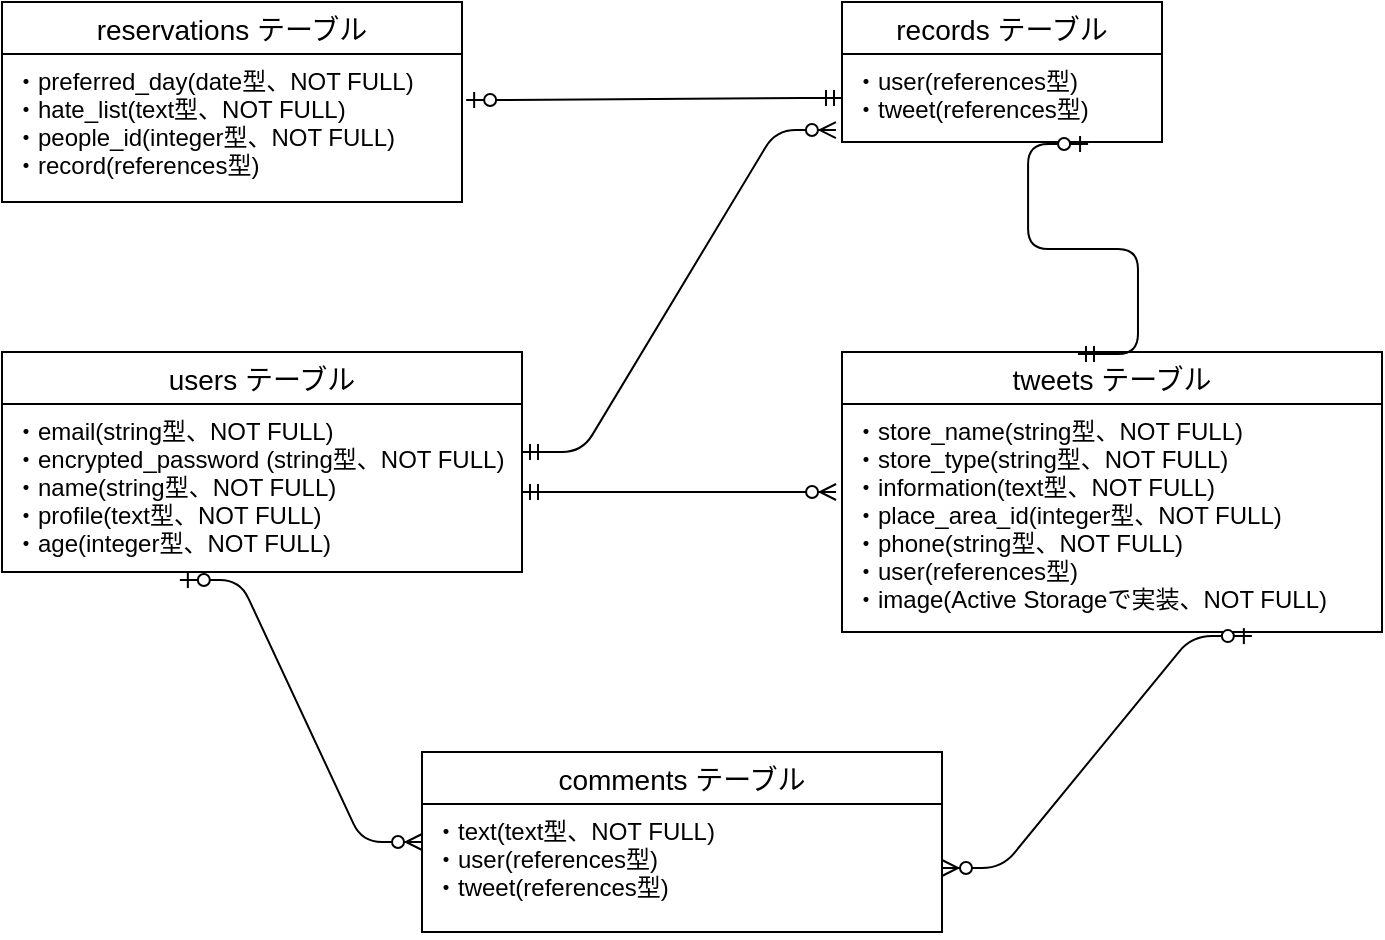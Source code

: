 <mxfile>
    <diagram id="HkC4DLVU7DT8E-_29ify" name="ページ1">
        <mxGraphModel dx="771" dy="572" grid="1" gridSize="10" guides="1" tooltips="1" connect="1" arrows="1" fold="1" page="1" pageScale="1" pageWidth="827" pageHeight="1169" math="0" shadow="0">
            <root>
                <mxCell id="0"/>
                <mxCell id="1" parent="0"/>
                <mxCell id="14" value="tweets テーブル" style="swimlane;fontStyle=0;childLayout=stackLayout;horizontal=1;startSize=26;horizontalStack=0;resizeParent=1;resizeParentMax=0;resizeLast=0;collapsible=1;marginBottom=0;align=center;fontSize=14;" parent="1" vertex="1">
                    <mxGeometry x="480" y="240" width="270" height="140" as="geometry"/>
                </mxCell>
                <mxCell id="15" value="・store_name(string型、NOT FULL)&#10;・store_type(string型、NOT FULL)&#10;・information(text型、NOT FULL)&#10;・place_area_id(integer型、NOT FULL)&#10;・phone(string型、NOT FULL)&#10;・user(references型)&#10;・image(Active Storageで実装、NOT FULL)" style="text;strokeColor=none;fillColor=none;spacingLeft=4;spacingRight=4;overflow=hidden;rotatable=0;points=[[0,0.5],[1,0.5]];portConstraint=eastwest;fontSize=12;" parent="14" vertex="1">
                    <mxGeometry y="26" width="270" height="114" as="geometry"/>
                </mxCell>
                <mxCell id="18" value="users テーブル" style="swimlane;fontStyle=0;childLayout=stackLayout;horizontal=1;startSize=26;horizontalStack=0;resizeParent=1;resizeParentMax=0;resizeLast=0;collapsible=1;marginBottom=0;align=center;fontSize=14;" parent="1" vertex="1">
                    <mxGeometry x="60" y="240" width="260" height="110" as="geometry"/>
                </mxCell>
                <mxCell id="19" value="・email(string型、NOT FULL)&#10;・encrypted_password (string型、NOT FULL)&#10;・name(string型、NOT FULL) &#10;・profile(text型、NOT FULL)&#10;・age(integer型、NOT FULL)" style="text;strokeColor=none;fillColor=none;spacingLeft=4;spacingRight=4;overflow=hidden;rotatable=0;points=[[0,0.5],[1,0.5]];portConstraint=eastwest;fontSize=12;" parent="18" vertex="1">
                    <mxGeometry y="26" width="260" height="84" as="geometry"/>
                </mxCell>
                <mxCell id="22" value="reservations テーブル" style="swimlane;fontStyle=0;childLayout=stackLayout;horizontal=1;startSize=26;horizontalStack=0;resizeParent=1;resizeParentMax=0;resizeLast=0;collapsible=1;marginBottom=0;align=center;fontSize=14;" parent="1" vertex="1">
                    <mxGeometry x="60" y="65" width="230" height="100" as="geometry"/>
                </mxCell>
                <mxCell id="23" value="・preferred_day(date型、NOT FULL)&#10;・hate_list(text型、NOT FULL)&#10;・people_id(integer型、NOT FULL)&#10;・record(references型)" style="text;strokeColor=none;fillColor=none;spacingLeft=4;spacingRight=4;overflow=hidden;rotatable=0;points=[[0,0.5],[1,0.5]];portConstraint=eastwest;fontSize=12;" parent="22" vertex="1">
                    <mxGeometry y="26" width="230" height="74" as="geometry"/>
                </mxCell>
                <mxCell id="26" value="records テーブル" style="swimlane;fontStyle=0;childLayout=stackLayout;horizontal=1;startSize=26;horizontalStack=0;resizeParent=1;resizeParentMax=0;resizeLast=0;collapsible=1;marginBottom=0;align=center;fontSize=14;" parent="1" vertex="1">
                    <mxGeometry x="480" y="65" width="160" height="70" as="geometry"/>
                </mxCell>
                <mxCell id="27" value="・user(references型)&#10;・tweet(references型)" style="text;strokeColor=none;fillColor=none;spacingLeft=4;spacingRight=4;overflow=hidden;rotatable=0;points=[[0,0.5],[1,0.5]];portConstraint=eastwest;fontSize=12;" parent="26" vertex="1">
                    <mxGeometry y="26" width="160" height="44" as="geometry"/>
                </mxCell>
                <mxCell id="28" value="comments テーブル" style="swimlane;fontStyle=0;childLayout=stackLayout;horizontal=1;startSize=26;horizontalStack=0;resizeParent=1;resizeParentMax=0;resizeLast=0;collapsible=1;marginBottom=0;align=center;fontSize=14;" parent="1" vertex="1">
                    <mxGeometry x="270" y="440" width="260" height="90" as="geometry"/>
                </mxCell>
                <mxCell id="29" value="・text(text型、NOT FULL)&#10;・user(references型)&#10;・tweet(references型)" style="text;strokeColor=none;fillColor=none;spacingLeft=4;spacingRight=4;overflow=hidden;rotatable=0;points=[[0,0.5],[1,0.5]];portConstraint=eastwest;fontSize=12;" parent="28" vertex="1">
                    <mxGeometry y="26" width="260" height="64" as="geometry"/>
                </mxCell>
                <mxCell id="36" value="" style="edgeStyle=entityRelationEdgeStyle;fontSize=12;html=1;endArrow=ERzeroToMany;startArrow=ERzeroToOne;exitX=0.342;exitY=1.048;exitDx=0;exitDy=0;exitPerimeter=0;" edge="1" parent="1" source="19">
                    <mxGeometry width="100" height="100" relative="1" as="geometry">
                        <mxPoint x="170" y="585" as="sourcePoint"/>
                        <mxPoint x="270" y="485" as="targetPoint"/>
                    </mxGeometry>
                </mxCell>
                <mxCell id="37" value="" style="edgeStyle=entityRelationEdgeStyle;fontSize=12;html=1;endArrow=ERzeroToMany;startArrow=ERzeroToOne;exitX=0.759;exitY=1.018;exitDx=0;exitDy=0;exitPerimeter=0;" edge="1" parent="1" source="15" target="29">
                    <mxGeometry width="100" height="100" relative="1" as="geometry">
                        <mxPoint x="610" y="470" as="sourcePoint"/>
                        <mxPoint x="660" y="560" as="targetPoint"/>
                    </mxGeometry>
                </mxCell>
                <mxCell id="38" value="" style="edgeStyle=entityRelationEdgeStyle;fontSize=12;html=1;endArrow=ERzeroToMany;startArrow=ERmandOne;entryX=-0.011;entryY=0.386;entryDx=0;entryDy=0;entryPerimeter=0;" edge="1" parent="1" target="15">
                    <mxGeometry width="100" height="100" relative="1" as="geometry">
                        <mxPoint x="320" y="310" as="sourcePoint"/>
                        <mxPoint x="420" y="210" as="targetPoint"/>
                    </mxGeometry>
                </mxCell>
                <mxCell id="39" value="" style="edgeStyle=entityRelationEdgeStyle;fontSize=12;html=1;endArrow=ERzeroToMany;startArrow=ERmandOne;entryX=-0.019;entryY=0.864;entryDx=0;entryDy=0;entryPerimeter=0;" edge="1" parent="1" target="27">
                    <mxGeometry width="100" height="100" relative="1" as="geometry">
                        <mxPoint x="320" y="290" as="sourcePoint"/>
                        <mxPoint x="420" y="190" as="targetPoint"/>
                    </mxGeometry>
                </mxCell>
                <mxCell id="40" value="" style="edgeStyle=entityRelationEdgeStyle;fontSize=12;html=1;endArrow=ERzeroToOne;startArrow=ERmandOne;entryX=1.009;entryY=0.311;entryDx=0;entryDy=0;entryPerimeter=0;exitX=0;exitY=0.5;exitDx=0;exitDy=0;" edge="1" parent="1" source="27" target="23">
                    <mxGeometry width="100" height="100" relative="1" as="geometry">
                        <mxPoint x="440" y="100" as="sourcePoint"/>
                        <mxPoint x="440" y="35" as="targetPoint"/>
                    </mxGeometry>
                </mxCell>
                <mxCell id="45" value="" style="edgeStyle=entityRelationEdgeStyle;fontSize=12;html=1;endArrow=ERzeroToOne;startArrow=ERmandOne;exitX=0.437;exitY=0.007;exitDx=0;exitDy=0;exitPerimeter=0;entryX=0.769;entryY=1.023;entryDx=0;entryDy=0;entryPerimeter=0;" edge="1" parent="1" source="14" target="27">
                    <mxGeometry width="100" height="100" relative="1" as="geometry">
                        <mxPoint x="550" y="230" as="sourcePoint"/>
                        <mxPoint x="610" y="150" as="targetPoint"/>
                    </mxGeometry>
                </mxCell>
            </root>
        </mxGraphModel>
    </diagram>
</mxfile>